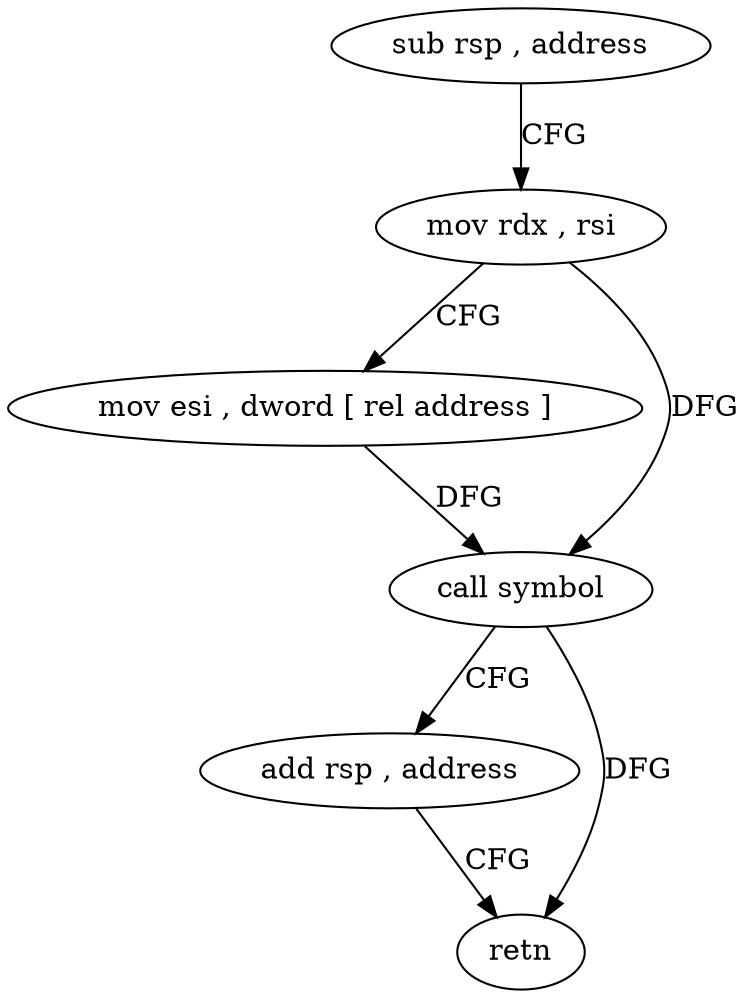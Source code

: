 digraph "func" {
"4232025" [label = "sub rsp , address" ]
"4232029" [label = "mov rdx , rsi" ]
"4232032" [label = "mov esi , dword [ rel address ]" ]
"4232038" [label = "call symbol" ]
"4232043" [label = "add rsp , address" ]
"4232047" [label = "retn" ]
"4232025" -> "4232029" [ label = "CFG" ]
"4232029" -> "4232032" [ label = "CFG" ]
"4232029" -> "4232038" [ label = "DFG" ]
"4232032" -> "4232038" [ label = "DFG" ]
"4232038" -> "4232043" [ label = "CFG" ]
"4232038" -> "4232047" [ label = "DFG" ]
"4232043" -> "4232047" [ label = "CFG" ]
}
